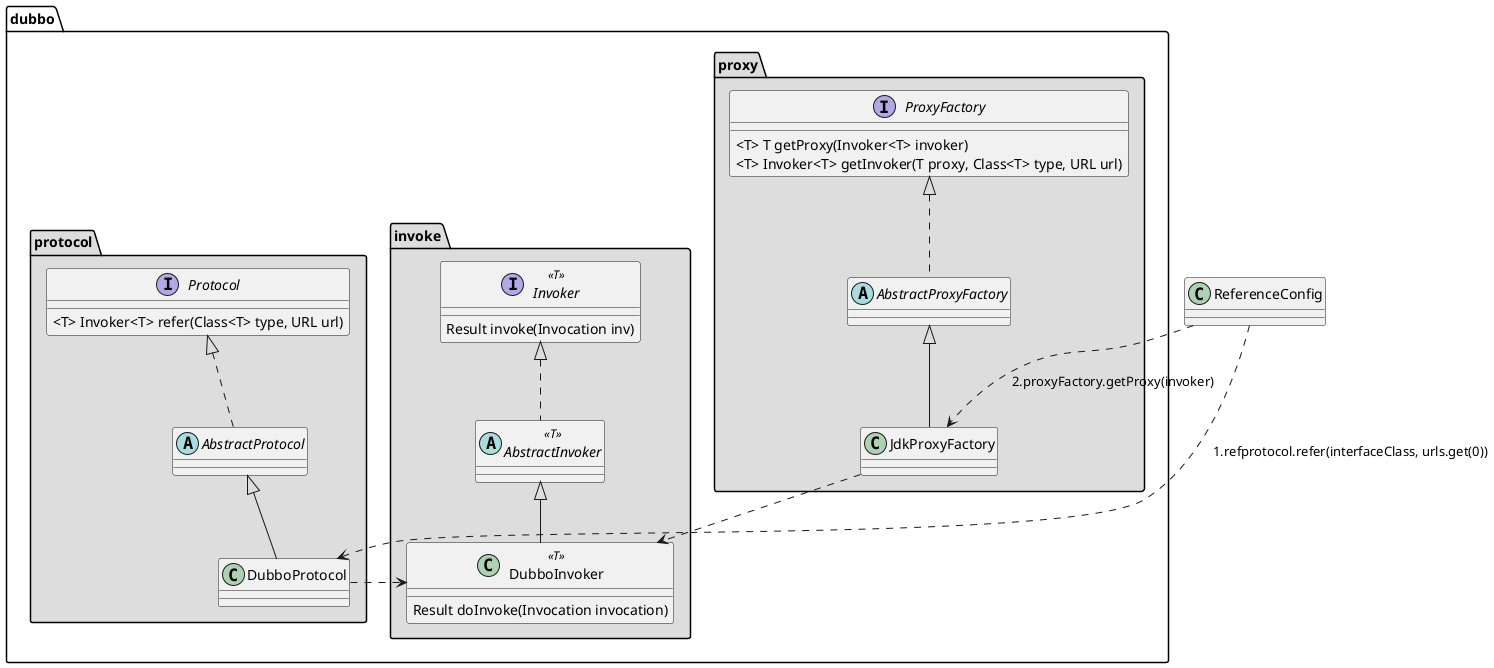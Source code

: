 @startuml
'http://blog.javachen.com/2016/02/29/plantuml-class-diagram.html
'泛化，Generalization：<|--
'关联，Association：<--
'组合，Composition：*--
'聚合，Aggregation：o--
'实现，Realization：<|..
'依赖，Dependency：<..

class ReferenceConfig

namespace dubbo.proxy #DDDDDD {
    interface ProxyFactory{
        <T> T getProxy(Invoker<T> invoker)
        <T> Invoker<T> getInvoker(T proxy, Class<T> type, URL url)
    }
    abstract class AbstractProxyFactory
    class JdkProxyFactory
    ProxyFactory <|..AbstractProxyFactory
    AbstractProxyFactory <|-- JdkProxyFactory
}

namespace dubbo.invoke #DDDDDD {
    interface Invoker<<T>>{
        Result invoke(Invocation inv)
    }
    abstract class AbstractInvoker<<T>>
    class DubboInvoker<<T>> {
        Result doInvoke(Invocation invocation)
    }
    Invoker <|..AbstractInvoker
    AbstractInvoker <|-- DubboInvoker
}
dubbo.protocol.DubboProtocol .> dubbo.invoke.DubboInvoker

namespace dubbo.protocol #DDDDDD {
    interface Protocol{
        <T> Invoker<T> refer(Class<T> type, URL url)
    }
    abstract class AbstractProtocol
    class DubboProtocol
    Protocol <|..AbstractProtocol
    AbstractProtocol<|-- DubboProtocol
}
dubbo.proxy.JdkProxyFactory ..>dubbo.invoke.DubboInvoker

ReferenceConfig ..> dubbo.protocol.DubboProtocol:1.refprotocol.refer(interfaceClass, urls.get(0))
ReferenceConfig ..> dubbo.proxy.JdkProxyFactory:2.proxyFactory.getProxy(invoker)

'Invoker <|..AbstractInvoker
'AbstractInvoker <|-- DubboInvoker
'DubboProtocol ..> DubboInvoker
'Protocol <|..AbstractProtocol
'AbstractProtocol<|.. DubboProtocol
''DubboProtocol <.. ReferenceConfig
'ReferenceConfig ..> DubboProtocol

@enduml